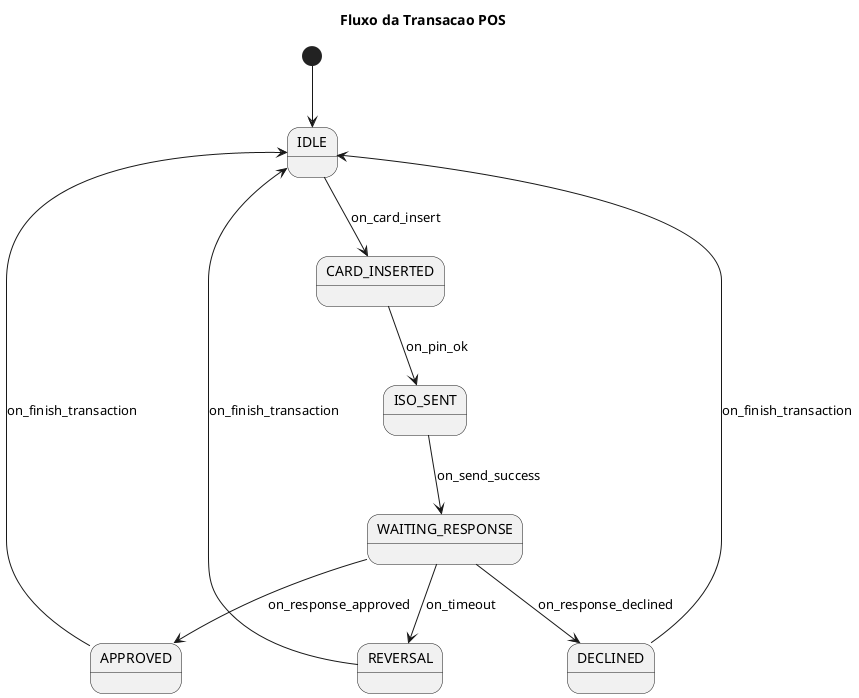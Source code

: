 @startuml FSM_Diagram
title Fluxo da Transacao POS

[*] --> IDLE
IDLE --> CARD_INSERTED : on_card_insert
CARD_INSERTED --> ISO_SENT : on_pin_ok
ISO_SENT --> WAITING_RESPONSE : on_send_success
WAITING_RESPONSE --> APPROVED : on_response_approved
WAITING_RESPONSE --> DECLINED : on_response_declined
WAITING_RESPONSE --> REVERSAL : on_timeout
APPROVED --> IDLE : on_finish_transaction
DECLINED --> IDLE : on_finish_transaction
REVERSAL --> IDLE : on_finish_transaction
@enduml